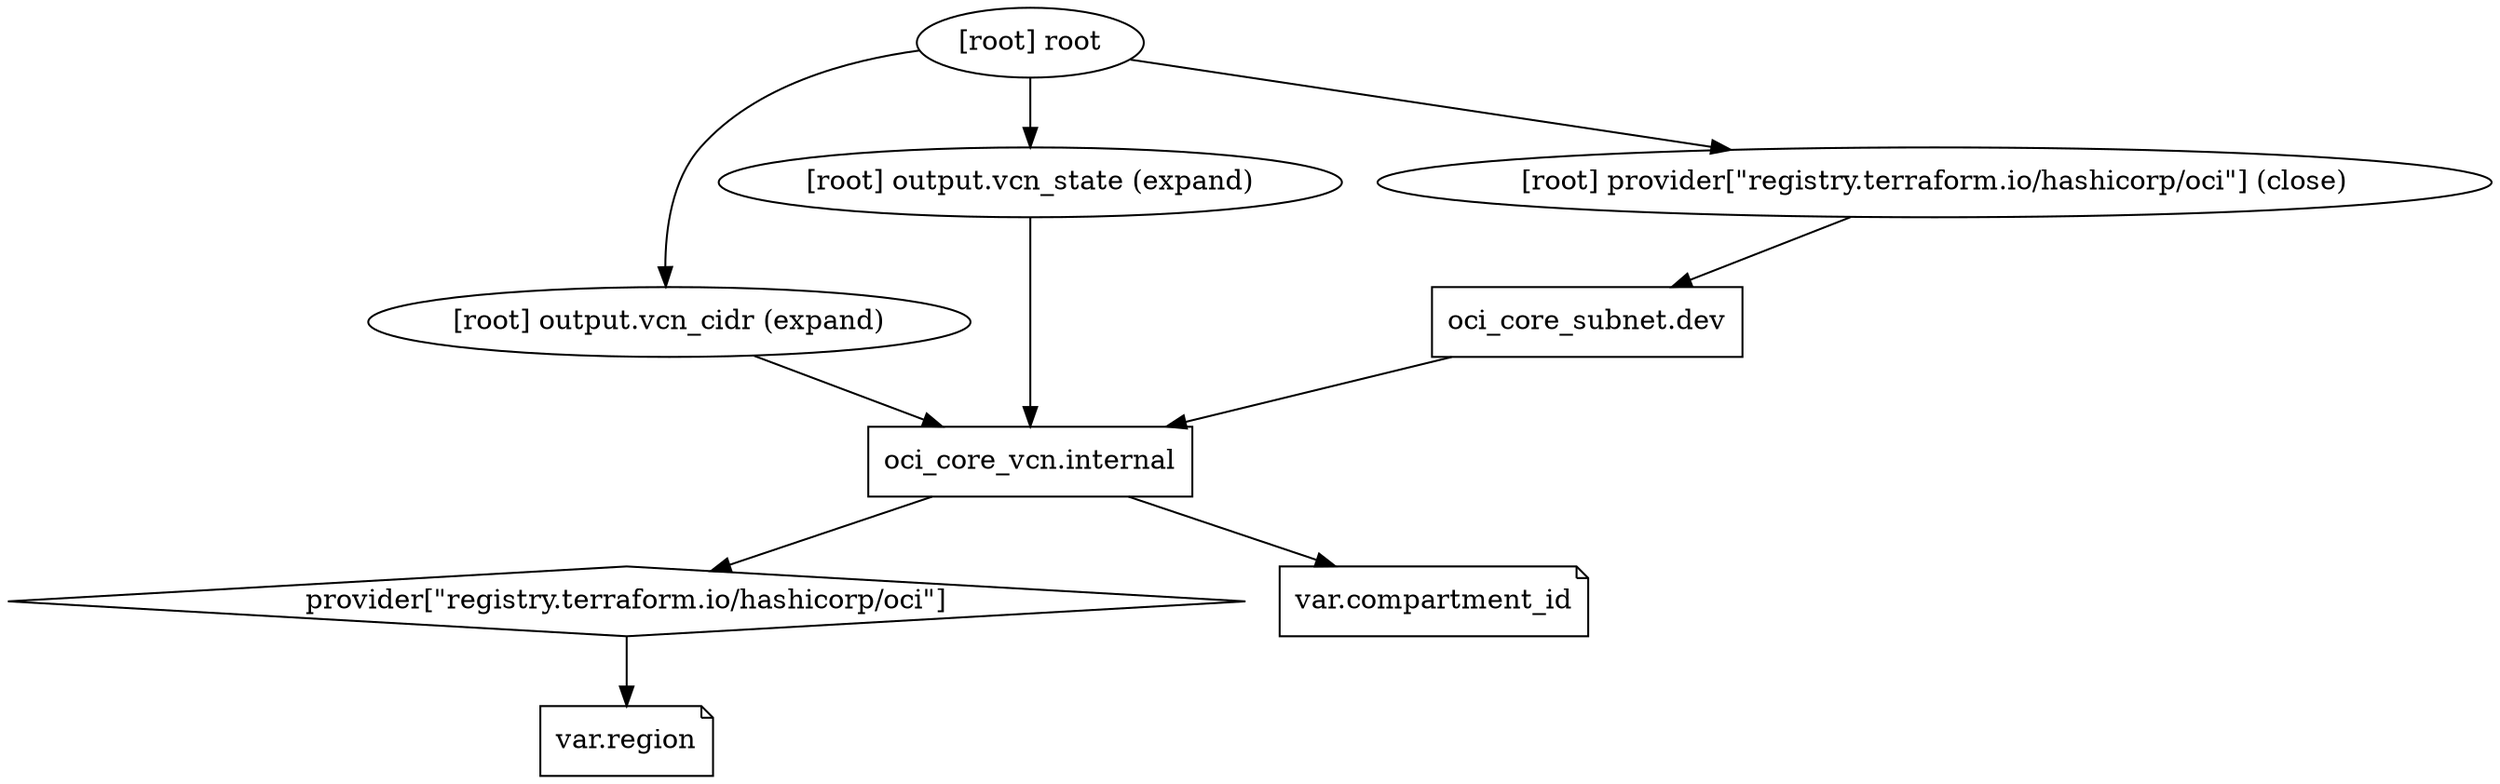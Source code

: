 digraph {
	compound = "true"
	newrank = "true"
	subgraph "root" {
		"[root] oci_core_subnet.dev (expand)" [label = "oci_core_subnet.dev", shape = "box"]
		"[root] oci_core_vcn.internal (expand)" [label = "oci_core_vcn.internal", shape = "box"]
		"[root] provider[\"registry.terraform.io/hashicorp/oci\"]" [label = "provider[\"registry.terraform.io/hashicorp/oci\"]", shape = "diamond"]
		"[root] var.compartment_id" [label = "var.compartment_id", shape = "note"]
		"[root] var.region" [label = "var.region", shape = "note"]
		"[root] oci_core_subnet.dev (expand)" -> "[root] oci_core_vcn.internal (expand)"
		"[root] oci_core_vcn.internal (expand)" -> "[root] provider[\"registry.terraform.io/hashicorp/oci\"]"
		"[root] oci_core_vcn.internal (expand)" -> "[root] var.compartment_id"
		"[root] output.vcn_cidr (expand)" -> "[root] oci_core_vcn.internal (expand)"
		"[root] output.vcn_state (expand)" -> "[root] oci_core_vcn.internal (expand)"
		"[root] provider[\"registry.terraform.io/hashicorp/oci\"] (close)" -> "[root] oci_core_subnet.dev (expand)"
		"[root] provider[\"registry.terraform.io/hashicorp/oci\"]" -> "[root] var.region"
		"[root] root" -> "[root] output.vcn_cidr (expand)"
		"[root] root" -> "[root] output.vcn_state (expand)"
		"[root] root" -> "[root] provider[\"registry.terraform.io/hashicorp/oci\"] (close)"
	}
}

